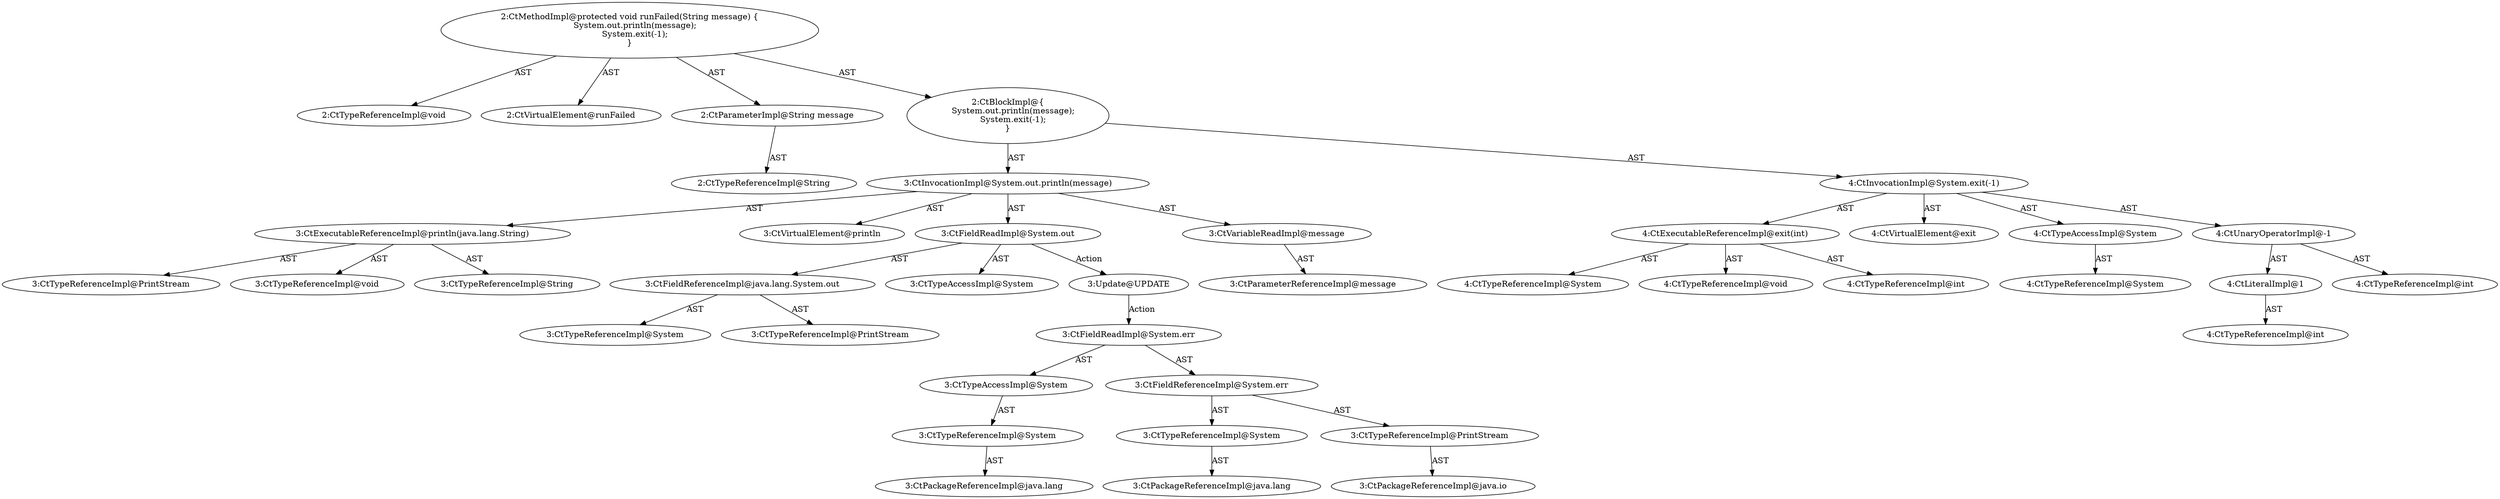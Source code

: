 digraph "runFailed#?,String" {
0 [label="2:CtTypeReferenceImpl@void" shape=ellipse]
1 [label="2:CtVirtualElement@runFailed" shape=ellipse]
2 [label="2:CtParameterImpl@String message" shape=ellipse]
3 [label="2:CtTypeReferenceImpl@String" shape=ellipse]
4 [label="3:CtExecutableReferenceImpl@println(java.lang.String)" shape=ellipse]
5 [label="3:CtTypeReferenceImpl@PrintStream" shape=ellipse]
6 [label="3:CtTypeReferenceImpl@void" shape=ellipse]
7 [label="3:CtTypeReferenceImpl@String" shape=ellipse]
8 [label="3:CtVirtualElement@println" shape=ellipse]
9 [label="3:CtFieldReferenceImpl@java.lang.System.out" shape=ellipse]
10 [label="3:CtTypeReferenceImpl@System" shape=ellipse]
11 [label="3:CtTypeReferenceImpl@PrintStream" shape=ellipse]
12 [label="3:CtFieldReadImpl@System.out" shape=ellipse]
13 [label="3:CtTypeAccessImpl@System" shape=ellipse]
14 [label="3:CtVariableReadImpl@message" shape=ellipse]
15 [label="3:CtParameterReferenceImpl@message" shape=ellipse]
16 [label="3:CtInvocationImpl@System.out.println(message)" shape=ellipse]
17 [label="4:CtExecutableReferenceImpl@exit(int)" shape=ellipse]
18 [label="4:CtTypeReferenceImpl@System" shape=ellipse]
19 [label="4:CtTypeReferenceImpl@void" shape=ellipse]
20 [label="4:CtTypeReferenceImpl@int" shape=ellipse]
21 [label="4:CtVirtualElement@exit" shape=ellipse]
22 [label="4:CtTypeAccessImpl@System" shape=ellipse]
23 [label="4:CtTypeReferenceImpl@System" shape=ellipse]
24 [label="4:CtLiteralImpl@1" shape=ellipse]
25 [label="4:CtTypeReferenceImpl@int" shape=ellipse]
26 [label="4:CtUnaryOperatorImpl@-1" shape=ellipse]
27 [label="4:CtTypeReferenceImpl@int" shape=ellipse]
28 [label="4:CtInvocationImpl@System.exit(-1)" shape=ellipse]
29 [label="2:CtBlockImpl@\{
    System.out.println(message);
    System.exit(-1);
\}" shape=ellipse]
30 [label="2:CtMethodImpl@protected void runFailed(String message) \{
    System.out.println(message);
    System.exit(-1);
\}" shape=ellipse]
31 [label="3:Update@UPDATE" shape=ellipse]
32 [label="3:CtPackageReferenceImpl@java.lang" shape=ellipse]
33 [label="3:CtTypeReferenceImpl@System" shape=ellipse]
34 [label="3:CtTypeAccessImpl@System" shape=ellipse]
35 [label="3:CtPackageReferenceImpl@java.lang" shape=ellipse]
36 [label="3:CtTypeReferenceImpl@System" shape=ellipse]
37 [label="3:CtPackageReferenceImpl@java.io" shape=ellipse]
38 [label="3:CtTypeReferenceImpl@PrintStream" shape=ellipse]
39 [label="3:CtFieldReferenceImpl@System.err" shape=ellipse]
40 [label="3:CtFieldReadImpl@System.err" shape=ellipse]
2 -> 3 [label="AST"];
4 -> 5 [label="AST"];
4 -> 6 [label="AST"];
4 -> 7 [label="AST"];
9 -> 10 [label="AST"];
9 -> 11 [label="AST"];
12 -> 13 [label="AST"];
12 -> 9 [label="AST"];
12 -> 31 [label="Action"];
14 -> 15 [label="AST"];
16 -> 8 [label="AST"];
16 -> 12 [label="AST"];
16 -> 4 [label="AST"];
16 -> 14 [label="AST"];
17 -> 18 [label="AST"];
17 -> 19 [label="AST"];
17 -> 20 [label="AST"];
22 -> 23 [label="AST"];
24 -> 25 [label="AST"];
26 -> 27 [label="AST"];
26 -> 24 [label="AST"];
28 -> 21 [label="AST"];
28 -> 22 [label="AST"];
28 -> 17 [label="AST"];
28 -> 26 [label="AST"];
29 -> 16 [label="AST"];
29 -> 28 [label="AST"];
30 -> 1 [label="AST"];
30 -> 0 [label="AST"];
30 -> 2 [label="AST"];
30 -> 29 [label="AST"];
31 -> 40 [label="Action"];
33 -> 32 [label="AST"];
34 -> 33 [label="AST"];
36 -> 35 [label="AST"];
38 -> 37 [label="AST"];
39 -> 36 [label="AST"];
39 -> 38 [label="AST"];
40 -> 34 [label="AST"];
40 -> 39 [label="AST"];
}